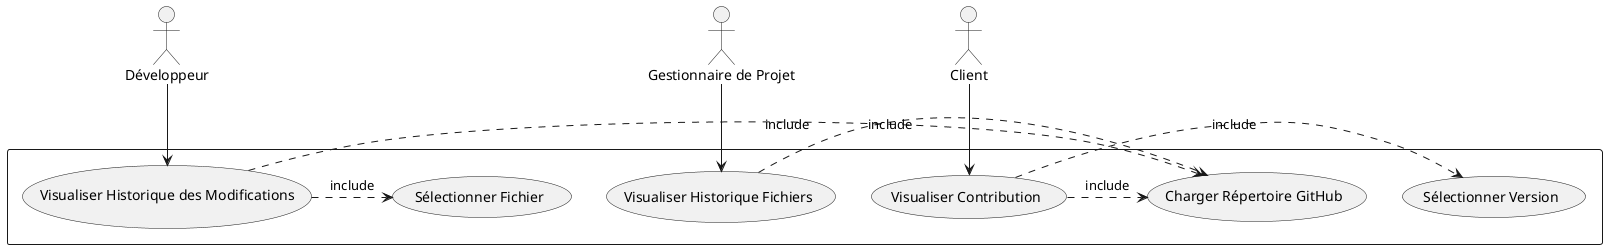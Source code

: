@startuml PFE_use_case
actor "Développeur" as Dev
actor "Gestionnaire de Projet" as PM
actor "Client" as Client

rectangle {
  Dev --> (Visualiser Historique des Modifications)
  PM --> (Visualiser Historique Fichiers)
  Client --> (Visualiser Contribution)

  (Visualiser Historique des Modifications) .> (Charger Répertoire GitHub) : include
  (Visualiser Historique des Modifications) .> (Sélectionner Fichier) : include

  (Visualiser Historique Fichiers) .> (Charger Répertoire GitHub) : include

  (Visualiser Contribution) .> (Charger Répertoire GitHub) : include
  (Visualiser Contribution) .> (Sélectionner Version) : include
}
@enduml
